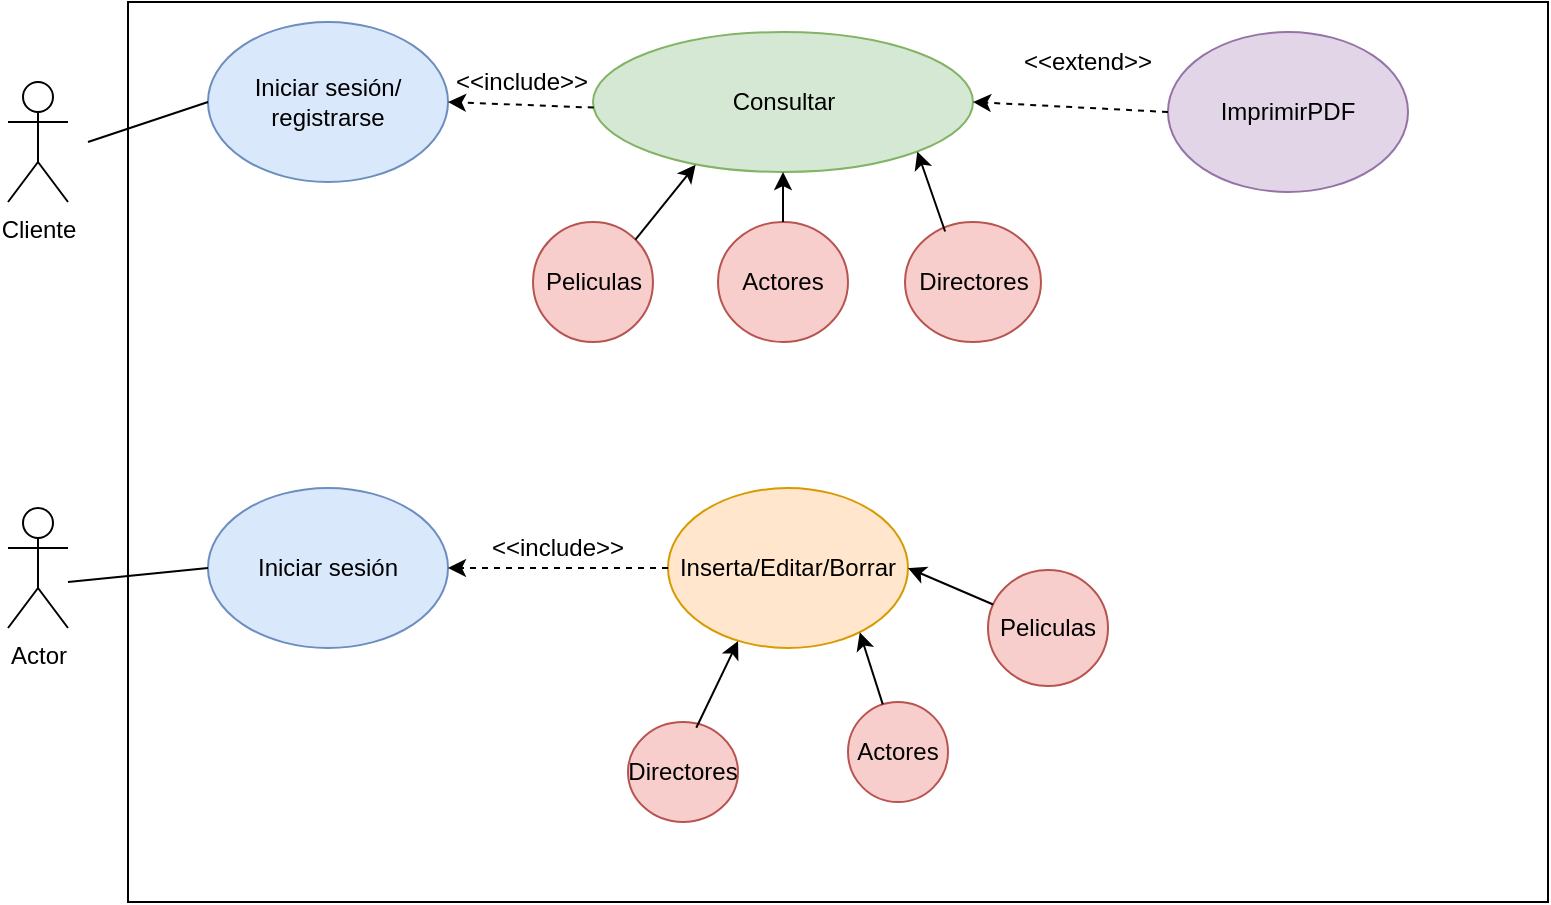 <mxfile version="10.7.7" type="device"><diagram id="OOGBTo13YBB_jJPOe3tP" name="Página-1"><mxGraphModel dx="1200" dy="691" grid="1" gridSize="10" guides="1" tooltips="1" connect="1" arrows="1" fold="1" page="1" pageScale="1" pageWidth="1169" pageHeight="827" math="0" shadow="0"><root><mxCell id="0"/><mxCell id="1" parent="0"/><mxCell id="_nLvaA8LRC6D5advC8Js-1" value="Cliente" style="shape=umlActor;verticalLabelPosition=bottom;labelBackgroundColor=#ffffff;verticalAlign=top;html=1;outlineConnect=0;" vertex="1" parent="1"><mxGeometry x="40" y="200" width="30" height="60" as="geometry"/></mxCell><mxCell id="_nLvaA8LRC6D5advC8Js-2" value="Actor" style="shape=umlActor;verticalLabelPosition=bottom;labelBackgroundColor=#ffffff;verticalAlign=top;html=1;outlineConnect=0;" vertex="1" parent="1"><mxGeometry x="40" y="413" width="30" height="60" as="geometry"/></mxCell><mxCell id="_nLvaA8LRC6D5advC8Js-7" value="" style="ellipse;whiteSpace=wrap;html=1;" vertex="1" parent="1"><mxGeometry x="120" y="170" width="120" height="80" as="geometry"/></mxCell><mxCell id="_nLvaA8LRC6D5advC8Js-9" value="" style="rounded=0;whiteSpace=wrap;html=1;" vertex="1" parent="1"><mxGeometry x="100" y="160" width="710" height="450" as="geometry"/></mxCell><mxCell id="_nLvaA8LRC6D5advC8Js-10" value="Iniciar sesión/&lt;br&gt;registrarse" style="ellipse;whiteSpace=wrap;html=1;fillColor=#dae8fc;strokeColor=#6c8ebf;" vertex="1" parent="1"><mxGeometry x="140" y="170" width="120" height="80" as="geometry"/></mxCell><mxCell id="_nLvaA8LRC6D5advC8Js-12" value="ImprimirPDF" style="ellipse;whiteSpace=wrap;html=1;fillColor=#e1d5e7;strokeColor=#9673a6;" vertex="1" parent="1"><mxGeometry x="620" y="175" width="120" height="80" as="geometry"/></mxCell><mxCell id="_nLvaA8LRC6D5advC8Js-14" value="Consultar" style="ellipse;whiteSpace=wrap;html=1;fillColor=#d5e8d4;strokeColor=#82b366;" vertex="1" parent="1"><mxGeometry x="332.5" y="175" width="190" height="70" as="geometry"/></mxCell><mxCell id="_nLvaA8LRC6D5advC8Js-20" value="Iniciar sesión" style="ellipse;whiteSpace=wrap;html=1;fillColor=#dae8fc;strokeColor=#6c8ebf;" vertex="1" parent="1"><mxGeometry x="140" y="403" width="120" height="80" as="geometry"/></mxCell><mxCell id="_nLvaA8LRC6D5advC8Js-21" value="&lt;span&gt;Inserta/Editar/Borrar&lt;/span&gt;" style="ellipse;whiteSpace=wrap;html=1;fillColor=#ffe6cc;strokeColor=#d79b00;" vertex="1" parent="1"><mxGeometry x="370" y="403" width="120" height="80" as="geometry"/></mxCell><mxCell id="_nLvaA8LRC6D5advC8Js-22" value="Peliculas" style="ellipse;whiteSpace=wrap;html=1;fillColor=#f8cecc;strokeColor=#b85450;" vertex="1" parent="1"><mxGeometry x="530" y="444" width="60" height="58" as="geometry"/></mxCell><mxCell id="_nLvaA8LRC6D5advC8Js-23" value="&lt;span&gt;Actores&lt;/span&gt;" style="ellipse;whiteSpace=wrap;html=1;fillColor=#f8cecc;strokeColor=#b85450;" vertex="1" parent="1"><mxGeometry x="460" y="510" width="50" height="50" as="geometry"/></mxCell><mxCell id="_nLvaA8LRC6D5advC8Js-24" value="&lt;span&gt;Directores&lt;/span&gt;" style="ellipse;whiteSpace=wrap;html=1;fillColor=#f8cecc;strokeColor=#b85450;" vertex="1" parent="1"><mxGeometry x="350" y="520" width="55" height="50" as="geometry"/></mxCell><mxCell id="_nLvaA8LRC6D5advC8Js-25" value="Peliculas" style="ellipse;whiteSpace=wrap;html=1;fillColor=#f8cecc;strokeColor=#b85450;" vertex="1" parent="1"><mxGeometry x="302.5" y="270" width="60" height="60" as="geometry"/></mxCell><mxCell id="_nLvaA8LRC6D5advC8Js-26" value="&lt;span&gt;Actores&lt;/span&gt;" style="ellipse;whiteSpace=wrap;html=1;fillColor=#f8cecc;strokeColor=#b85450;" vertex="1" parent="1"><mxGeometry x="395" y="270" width="65" height="60" as="geometry"/></mxCell><mxCell id="_nLvaA8LRC6D5advC8Js-27" value="&lt;span&gt;Directores&lt;/span&gt;" style="ellipse;whiteSpace=wrap;html=1;fillColor=#f8cecc;strokeColor=#b85450;" vertex="1" parent="1"><mxGeometry x="488.5" y="270" width="68" height="60" as="geometry"/></mxCell><mxCell id="_nLvaA8LRC6D5advC8Js-28" value="" style="endArrow=none;html=1;entryX=0;entryY=0.5;entryDx=0;entryDy=0;" edge="1" parent="1" target="_nLvaA8LRC6D5advC8Js-10"><mxGeometry width="50" height="50" relative="1" as="geometry"><mxPoint x="80" y="230" as="sourcePoint"/><mxPoint x="180" y="280" as="targetPoint"/></mxGeometry></mxCell><mxCell id="_nLvaA8LRC6D5advC8Js-29" value="" style="endArrow=none;html=1;entryX=0;entryY=0.5;entryDx=0;entryDy=0;" edge="1" parent="1" target="_nLvaA8LRC6D5advC8Js-20"><mxGeometry width="50" height="50" relative="1" as="geometry"><mxPoint x="70" y="450" as="sourcePoint"/><mxPoint x="180" y="360" as="targetPoint"/></mxGeometry></mxCell><mxCell id="_nLvaA8LRC6D5advC8Js-30" value="" style="endArrow=classic;html=1;exitX=0.002;exitY=0.54;exitDx=0;exitDy=0;exitPerimeter=0;entryX=1;entryY=0.5;entryDx=0;entryDy=0;dashed=1;" edge="1" parent="1" source="_nLvaA8LRC6D5advC8Js-14" target="_nLvaA8LRC6D5advC8Js-10"><mxGeometry width="50" height="50" relative="1" as="geometry"><mxPoint x="280" y="260" as="sourcePoint"/><mxPoint x="330" y="210" as="targetPoint"/></mxGeometry></mxCell><mxCell id="_nLvaA8LRC6D5advC8Js-31" value="&lt;span&gt;&amp;lt;&amp;lt;include&amp;gt;&amp;gt;&lt;/span&gt;" style="text;html=1;strokeColor=none;fillColor=none;align=center;verticalAlign=middle;whiteSpace=wrap;rounded=0;" vertex="1" parent="1"><mxGeometry x="276.5" y="190" width="40" height="20" as="geometry"/></mxCell><mxCell id="_nLvaA8LRC6D5advC8Js-32" value="" style="endArrow=classic;html=1;exitX=0;exitY=0.5;exitDx=0;exitDy=0;entryX=1;entryY=0.5;entryDx=0;entryDy=0;dashed=1;" edge="1" parent="1" source="_nLvaA8LRC6D5advC8Js-12" target="_nLvaA8LRC6D5advC8Js-14"><mxGeometry width="50" height="50" relative="1" as="geometry"><mxPoint x="607.8" y="216.3" as="sourcePoint"/><mxPoint x="535" y="213.5" as="targetPoint"/></mxGeometry></mxCell><mxCell id="_nLvaA8LRC6D5advC8Js-33" value="&amp;lt;&amp;lt;extend&amp;gt;&amp;gt;" style="text;html=1;strokeColor=none;fillColor=none;align=center;verticalAlign=middle;whiteSpace=wrap;rounded=0;" vertex="1" parent="1"><mxGeometry x="560" y="180" width="40" height="20" as="geometry"/></mxCell><mxCell id="_nLvaA8LRC6D5advC8Js-34" value="" style="endArrow=classic;html=1;exitX=1;exitY=0;exitDx=0;exitDy=0;entryX=0.27;entryY=0.949;entryDx=0;entryDy=0;entryPerimeter=0;" edge="1" parent="1" source="_nLvaA8LRC6D5advC8Js-25" target="_nLvaA8LRC6D5advC8Js-14"><mxGeometry width="50" height="50" relative="1" as="geometry"><mxPoint x="230" y="360" as="sourcePoint"/><mxPoint x="270" y="320" as="targetPoint"/></mxGeometry></mxCell><mxCell id="_nLvaA8LRC6D5advC8Js-35" value="" style="endArrow=classic;html=1;exitX=0.5;exitY=0;exitDx=0;exitDy=0;" edge="1" parent="1" source="_nLvaA8LRC6D5advC8Js-26" target="_nLvaA8LRC6D5advC8Js-14"><mxGeometry width="50" height="50" relative="1" as="geometry"><mxPoint x="342.381" y="280" as="sourcePoint"/><mxPoint x="393.81" y="251.429" as="targetPoint"/></mxGeometry></mxCell><mxCell id="_nLvaA8LRC6D5advC8Js-36" value="" style="endArrow=classic;html=1;exitX=0.295;exitY=0.079;exitDx=0;exitDy=0;entryX=1;entryY=1;entryDx=0;entryDy=0;exitPerimeter=0;" edge="1" parent="1" source="_nLvaA8LRC6D5advC8Js-27" target="_nLvaA8LRC6D5advC8Js-14"><mxGeometry width="50" height="50" relative="1" as="geometry"><mxPoint x="437.619" y="280" as="sourcePoint"/><mxPoint x="437.5" y="255" as="targetPoint"/></mxGeometry></mxCell><mxCell id="_nLvaA8LRC6D5advC8Js-37" value="" style="endArrow=classic;html=1;entryX=1;entryY=0.5;entryDx=0;entryDy=0;exitX=0;exitY=0.5;exitDx=0;exitDy=0;dashed=1;" edge="1" parent="1" source="_nLvaA8LRC6D5advC8Js-21" target="_nLvaA8LRC6D5advC8Js-20"><mxGeometry width="50" height="50" relative="1" as="geometry"><mxPoint x="280" y="480" as="sourcePoint"/><mxPoint x="330" y="430" as="targetPoint"/></mxGeometry></mxCell><mxCell id="_nLvaA8LRC6D5advC8Js-38" value="" style="endArrow=classic;html=1;exitX=0.621;exitY=0.057;exitDx=0;exitDy=0;entryX=0.292;entryY=0.956;entryDx=0;entryDy=0;entryPerimeter=0;exitPerimeter=0;" edge="1" parent="1" source="_nLvaA8LRC6D5advC8Js-24" target="_nLvaA8LRC6D5advC8Js-21"><mxGeometry width="50" height="50" relative="1" as="geometry"><mxPoint x="379.333" y="510.667" as="sourcePoint"/><mxPoint x="410.167" y="473.167" as="targetPoint"/></mxGeometry></mxCell><mxCell id="_nLvaA8LRC6D5advC8Js-39" value="" style="endArrow=classic;html=1;entryX=0.799;entryY=0.902;entryDx=0;entryDy=0;entryPerimeter=0;" edge="1" parent="1" source="_nLvaA8LRC6D5advC8Js-23" target="_nLvaA8LRC6D5advC8Js-21"><mxGeometry width="50" height="50" relative="1" as="geometry"><mxPoint x="439.833" y="520.667" as="sourcePoint"/><mxPoint x="470.667" y="483.167" as="targetPoint"/></mxGeometry></mxCell><mxCell id="_nLvaA8LRC6D5advC8Js-40" value="" style="endArrow=classic;html=1;entryX=1;entryY=0.5;entryDx=0;entryDy=0;" edge="1" parent="1" source="_nLvaA8LRC6D5advC8Js-22" target="_nLvaA8LRC6D5advC8Js-21"><mxGeometry width="50" height="50" relative="1" as="geometry"><mxPoint x="383.333" y="308.667" as="sourcePoint"/><mxPoint x="414.167" y="271.167" as="targetPoint"/></mxGeometry></mxCell><mxCell id="_nLvaA8LRC6D5advC8Js-41" value="&lt;span&gt;&amp;lt;&amp;lt;include&amp;gt;&amp;gt;&lt;/span&gt;" style="text;html=1;strokeColor=none;fillColor=none;align=center;verticalAlign=middle;whiteSpace=wrap;rounded=0;" vertex="1" parent="1"><mxGeometry x="295" y="423" width="40" height="20" as="geometry"/></mxCell></root></mxGraphModel></diagram></mxfile>